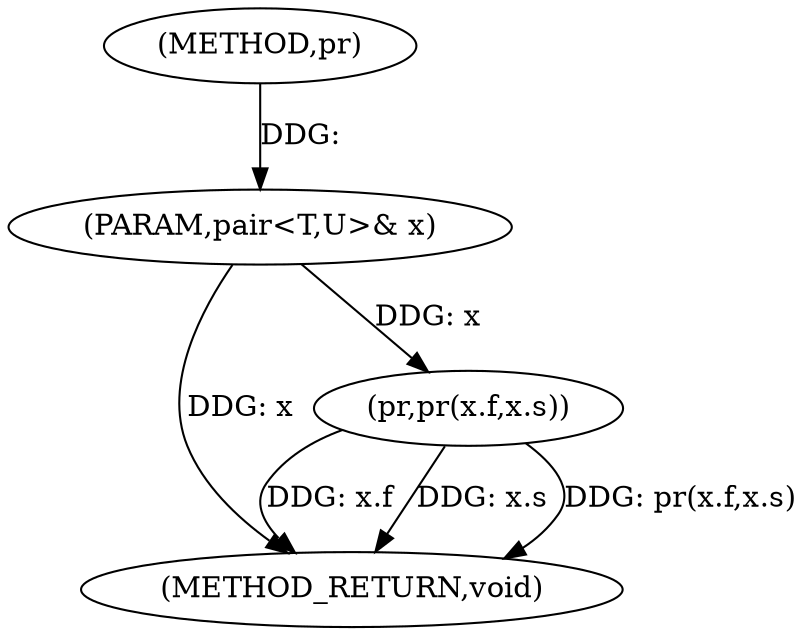 digraph "pr" {  
"1000691" [label = "(METHOD,pr)" ]
"1000701" [label = "(METHOD_RETURN,void)" ]
"1000692" [label = "(PARAM,pair<T,U>& x)" ]
"1000694" [label = "(pr,pr(x.f,x.s))" ]
  "1000692" -> "1000701"  [ label = "DDG: x"] 
  "1000694" -> "1000701"  [ label = "DDG: x.f"] 
  "1000694" -> "1000701"  [ label = "DDG: x.s"] 
  "1000694" -> "1000701"  [ label = "DDG: pr(x.f,x.s)"] 
  "1000691" -> "1000692"  [ label = "DDG: "] 
  "1000692" -> "1000694"  [ label = "DDG: x"] 
}
